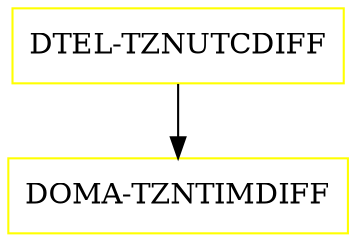 digraph G {
  "DTEL-TZNUTCDIFF" [shape=box,color=yellow];
  "DOMA-TZNTIMDIFF" [shape=box,color=yellow,URL="./DOMA_TZNTIMDIFF.html"];
  "DTEL-TZNUTCDIFF" -> "DOMA-TZNTIMDIFF";
}
